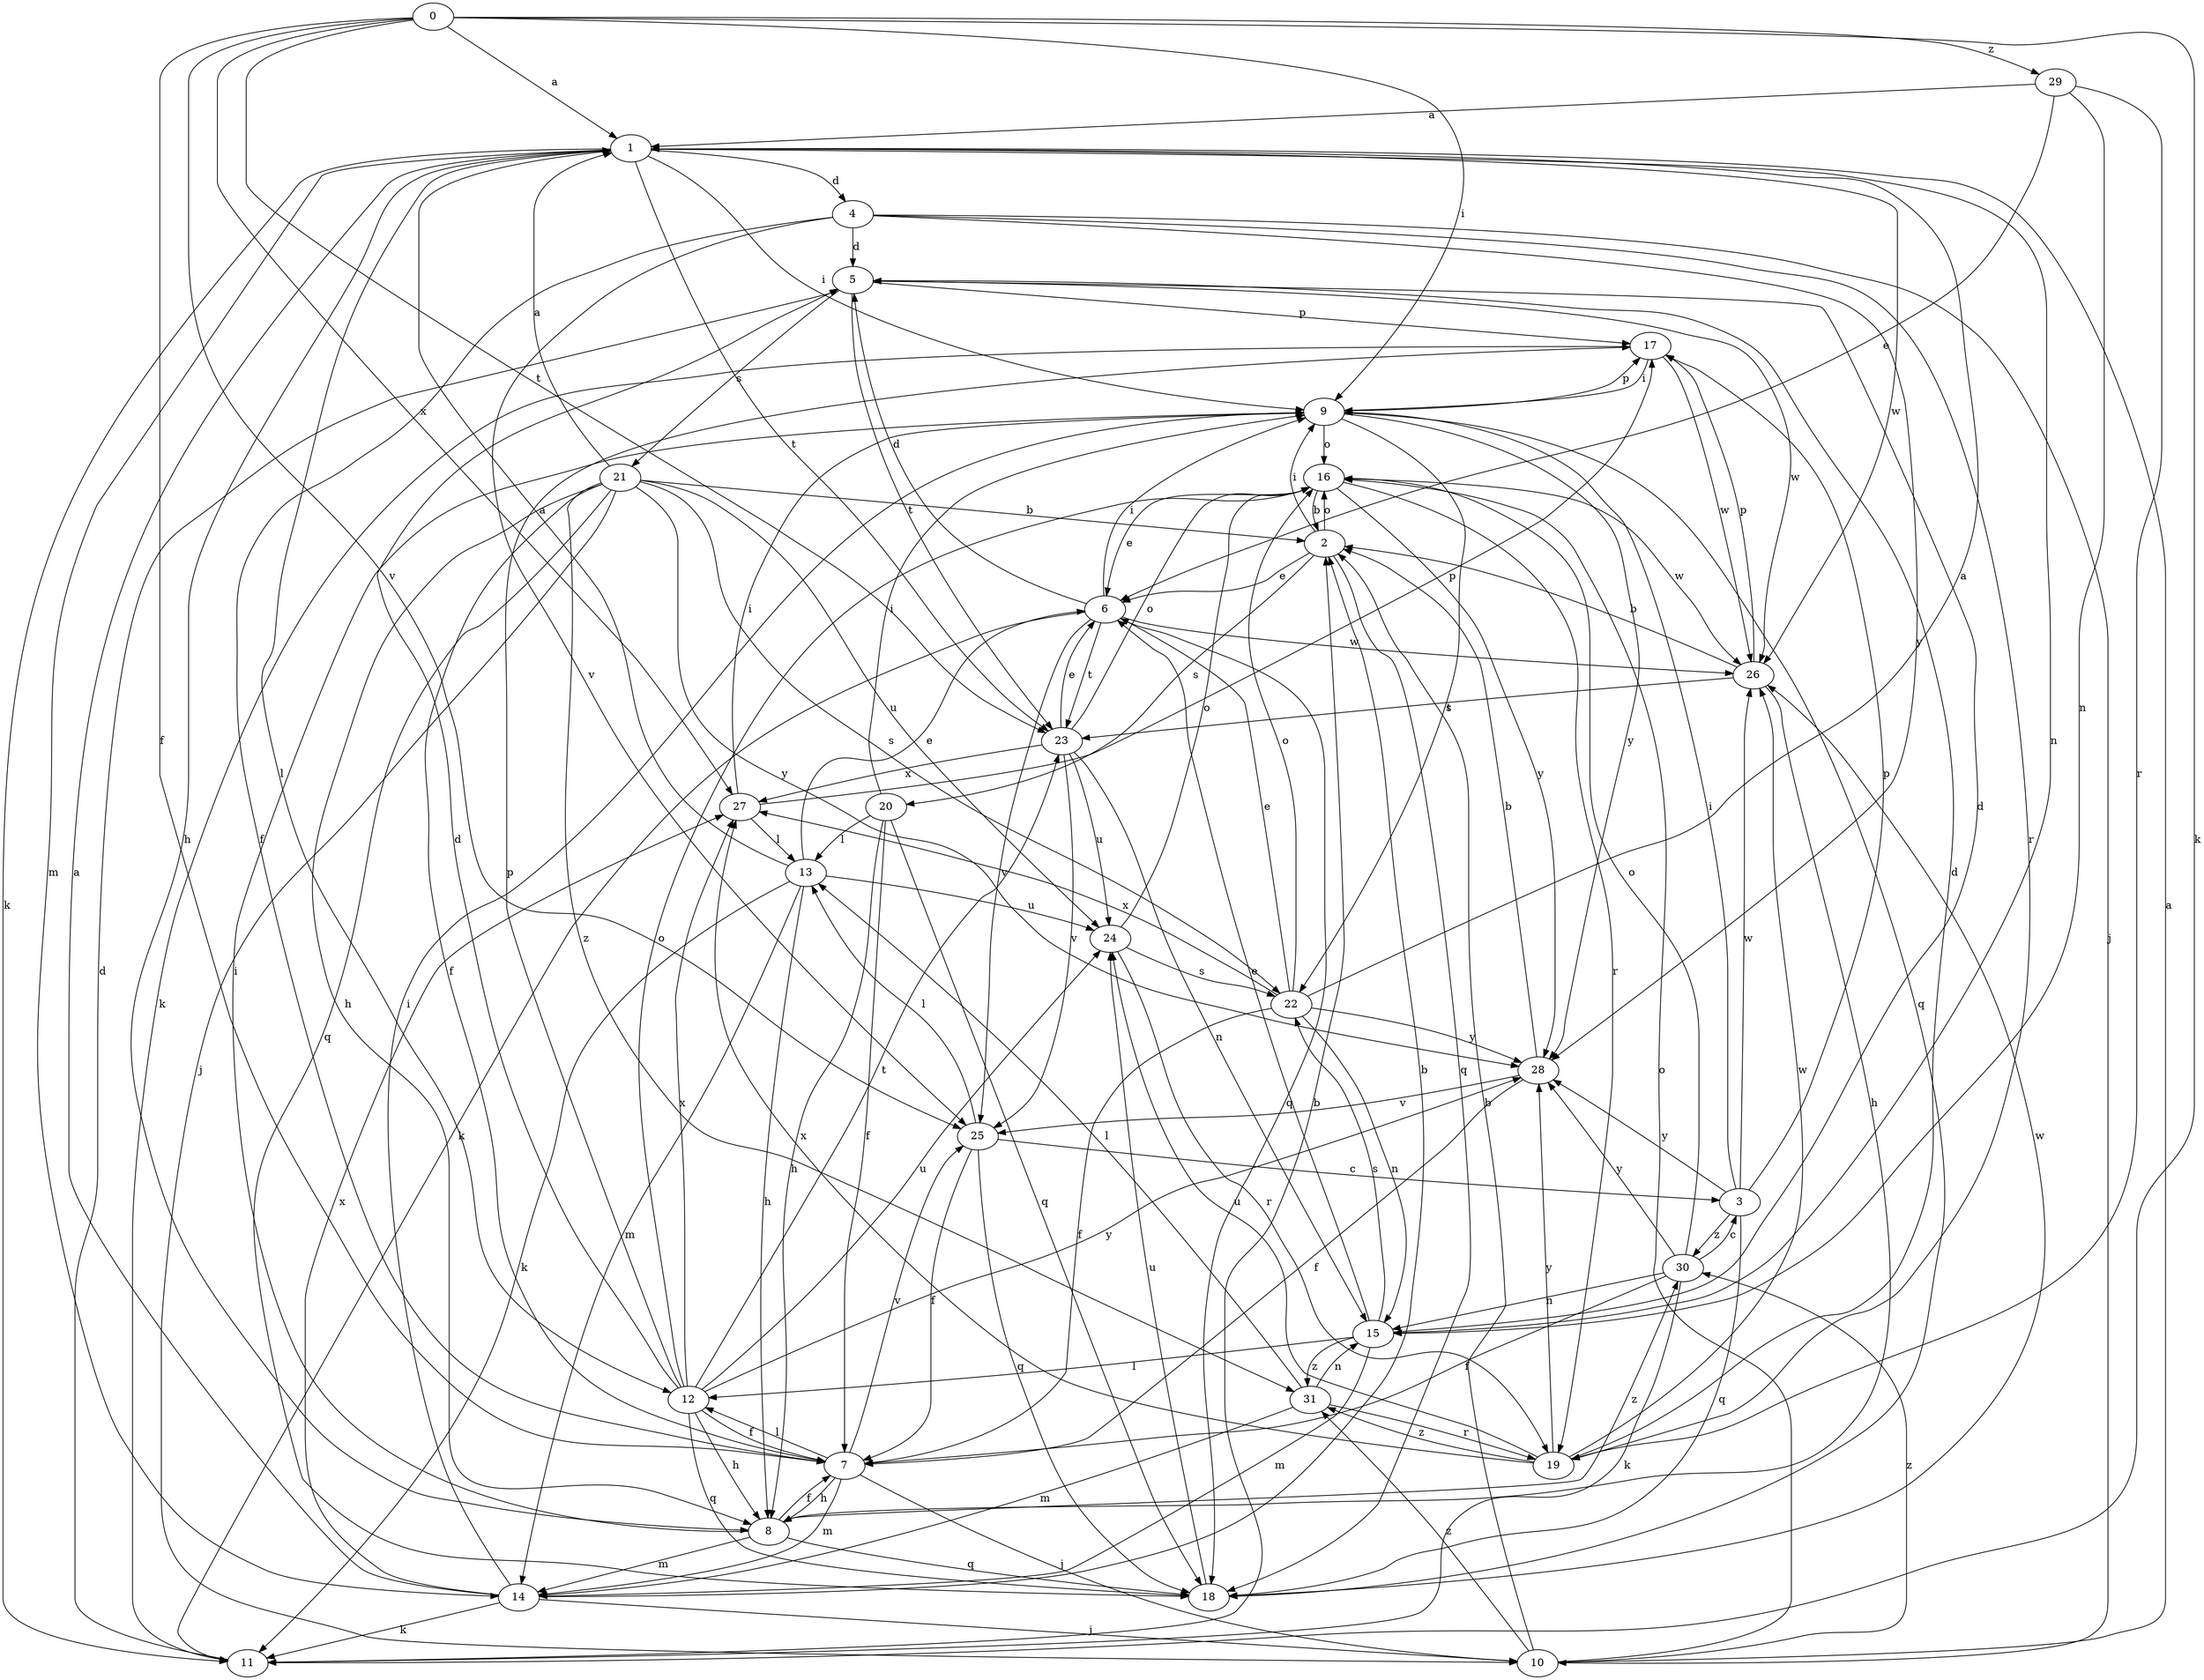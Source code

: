 strict digraph  {
0;
1;
2;
3;
4;
5;
6;
7;
8;
9;
10;
11;
12;
13;
14;
15;
16;
17;
18;
19;
20;
21;
22;
23;
24;
25;
26;
27;
28;
29;
30;
31;
0 -> 1  [label=a];
0 -> 7  [label=f];
0 -> 9  [label=i];
0 -> 11  [label=k];
0 -> 23  [label=t];
0 -> 25  [label=v];
0 -> 27  [label=x];
0 -> 29  [label=z];
1 -> 4  [label=d];
1 -> 8  [label=h];
1 -> 9  [label=i];
1 -> 11  [label=k];
1 -> 12  [label=l];
1 -> 14  [label=m];
1 -> 15  [label=n];
1 -> 23  [label=t];
1 -> 26  [label=w];
2 -> 6  [label=e];
2 -> 9  [label=i];
2 -> 16  [label=o];
2 -> 18  [label=q];
2 -> 20  [label=s];
3 -> 9  [label=i];
3 -> 17  [label=p];
3 -> 18  [label=q];
3 -> 26  [label=w];
3 -> 28  [label=y];
3 -> 30  [label=z];
4 -> 5  [label=d];
4 -> 7  [label=f];
4 -> 10  [label=j];
4 -> 19  [label=r];
4 -> 25  [label=v];
4 -> 28  [label=y];
5 -> 17  [label=p];
5 -> 21  [label=s];
5 -> 23  [label=t];
5 -> 26  [label=w];
6 -> 5  [label=d];
6 -> 9  [label=i];
6 -> 11  [label=k];
6 -> 18  [label=q];
6 -> 23  [label=t];
6 -> 25  [label=v];
6 -> 26  [label=w];
7 -> 8  [label=h];
7 -> 10  [label=j];
7 -> 12  [label=l];
7 -> 14  [label=m];
7 -> 25  [label=v];
8 -> 7  [label=f];
8 -> 9  [label=i];
8 -> 14  [label=m];
8 -> 18  [label=q];
8 -> 30  [label=z];
9 -> 16  [label=o];
9 -> 17  [label=p];
9 -> 18  [label=q];
9 -> 22  [label=s];
9 -> 28  [label=y];
10 -> 1  [label=a];
10 -> 2  [label=b];
10 -> 16  [label=o];
10 -> 30  [label=z];
10 -> 31  [label=z];
11 -> 2  [label=b];
11 -> 5  [label=d];
12 -> 5  [label=d];
12 -> 7  [label=f];
12 -> 8  [label=h];
12 -> 16  [label=o];
12 -> 17  [label=p];
12 -> 18  [label=q];
12 -> 23  [label=t];
12 -> 24  [label=u];
12 -> 27  [label=x];
12 -> 28  [label=y];
13 -> 1  [label=a];
13 -> 6  [label=e];
13 -> 8  [label=h];
13 -> 11  [label=k];
13 -> 14  [label=m];
13 -> 24  [label=u];
14 -> 1  [label=a];
14 -> 2  [label=b];
14 -> 9  [label=i];
14 -> 10  [label=j];
14 -> 11  [label=k];
14 -> 27  [label=x];
15 -> 5  [label=d];
15 -> 6  [label=e];
15 -> 12  [label=l];
15 -> 14  [label=m];
15 -> 22  [label=s];
15 -> 31  [label=z];
16 -> 2  [label=b];
16 -> 6  [label=e];
16 -> 19  [label=r];
16 -> 26  [label=w];
16 -> 28  [label=y];
17 -> 9  [label=i];
17 -> 11  [label=k];
17 -> 26  [label=w];
18 -> 24  [label=u];
18 -> 26  [label=w];
19 -> 5  [label=d];
19 -> 24  [label=u];
19 -> 26  [label=w];
19 -> 27  [label=x];
19 -> 28  [label=y];
19 -> 31  [label=z];
20 -> 7  [label=f];
20 -> 8  [label=h];
20 -> 9  [label=i];
20 -> 13  [label=l];
20 -> 18  [label=q];
21 -> 1  [label=a];
21 -> 2  [label=b];
21 -> 7  [label=f];
21 -> 8  [label=h];
21 -> 10  [label=j];
21 -> 18  [label=q];
21 -> 22  [label=s];
21 -> 24  [label=u];
21 -> 28  [label=y];
21 -> 31  [label=z];
22 -> 1  [label=a];
22 -> 6  [label=e];
22 -> 7  [label=f];
22 -> 15  [label=n];
22 -> 16  [label=o];
22 -> 27  [label=x];
22 -> 28  [label=y];
23 -> 6  [label=e];
23 -> 15  [label=n];
23 -> 16  [label=o];
23 -> 24  [label=u];
23 -> 25  [label=v];
23 -> 27  [label=x];
24 -> 16  [label=o];
24 -> 19  [label=r];
24 -> 22  [label=s];
25 -> 3  [label=c];
25 -> 7  [label=f];
25 -> 13  [label=l];
25 -> 18  [label=q];
26 -> 2  [label=b];
26 -> 8  [label=h];
26 -> 17  [label=p];
26 -> 23  [label=t];
27 -> 9  [label=i];
27 -> 13  [label=l];
27 -> 17  [label=p];
28 -> 2  [label=b];
28 -> 7  [label=f];
28 -> 25  [label=v];
29 -> 1  [label=a];
29 -> 6  [label=e];
29 -> 15  [label=n];
29 -> 19  [label=r];
30 -> 3  [label=c];
30 -> 7  [label=f];
30 -> 11  [label=k];
30 -> 15  [label=n];
30 -> 16  [label=o];
30 -> 28  [label=y];
31 -> 13  [label=l];
31 -> 14  [label=m];
31 -> 15  [label=n];
31 -> 19  [label=r];
}
